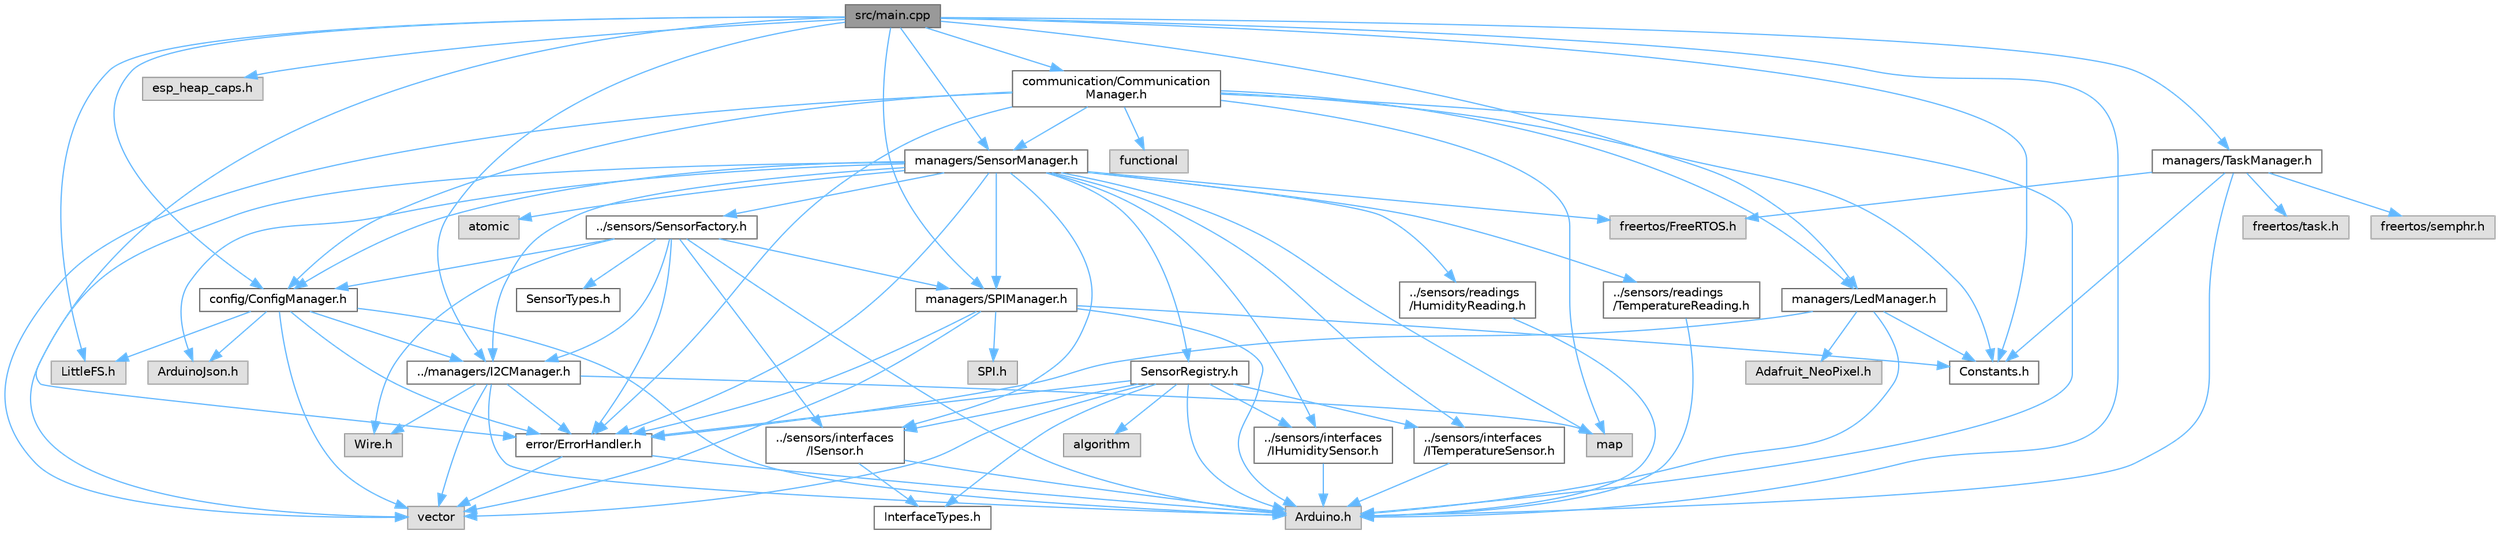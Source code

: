 digraph "src/main.cpp"
{
 // LATEX_PDF_SIZE
  bgcolor="transparent";
  edge [fontname=Helvetica,fontsize=10,labelfontname=Helvetica,labelfontsize=10];
  node [fontname=Helvetica,fontsize=10,shape=box,height=0.2,width=0.4];
  Node1 [id="Node000001",label="src/main.cpp",height=0.2,width=0.4,color="gray40", fillcolor="grey60", style="filled", fontcolor="black",tooltip=" "];
  Node1 -> Node2 [id="edge1_Node000001_Node000002",color="steelblue1",style="solid",tooltip=" "];
  Node2 [id="Node000002",label="Arduino.h",height=0.2,width=0.4,color="grey60", fillcolor="#E0E0E0", style="filled",tooltip=" "];
  Node1 -> Node3 [id="edge2_Node000001_Node000003",color="steelblue1",style="solid",tooltip=" "];
  Node3 [id="Node000003",label="LittleFS.h",height=0.2,width=0.4,color="grey60", fillcolor="#E0E0E0", style="filled",tooltip=" "];
  Node1 -> Node4 [id="edge3_Node000001_Node000004",color="steelblue1",style="solid",tooltip=" "];
  Node4 [id="Node000004",label="esp_heap_caps.h",height=0.2,width=0.4,color="grey60", fillcolor="#E0E0E0", style="filled",tooltip=" "];
  Node1 -> Node5 [id="edge4_Node000001_Node000005",color="steelblue1",style="solid",tooltip=" "];
  Node5 [id="Node000005",label="Constants.h",height=0.2,width=0.4,color="grey40", fillcolor="white", style="filled",URL="$_constants_8h.html",tooltip=" "];
  Node1 -> Node6 [id="edge5_Node000001_Node000006",color="steelblue1",style="solid",tooltip=" "];
  Node6 [id="Node000006",label="error/ErrorHandler.h",height=0.2,width=0.4,color="grey40", fillcolor="white", style="filled",URL="$_error_handler_8h.html",tooltip=" "];
  Node6 -> Node2 [id="edge6_Node000006_Node000002",color="steelblue1",style="solid",tooltip=" "];
  Node6 -> Node7 [id="edge7_Node000006_Node000007",color="steelblue1",style="solid",tooltip=" "];
  Node7 [id="Node000007",label="vector",height=0.2,width=0.4,color="grey60", fillcolor="#E0E0E0", style="filled",tooltip=" "];
  Node1 -> Node8 [id="edge8_Node000001_Node000008",color="steelblue1",style="solid",tooltip=" "];
  Node8 [id="Node000008",label="config/ConfigManager.h",height=0.2,width=0.4,color="grey40", fillcolor="white", style="filled",URL="$_config_manager_8h.html",tooltip=" "];
  Node8 -> Node2 [id="edge9_Node000008_Node000002",color="steelblue1",style="solid",tooltip=" "];
  Node8 -> Node7 [id="edge10_Node000008_Node000007",color="steelblue1",style="solid",tooltip=" "];
  Node8 -> Node3 [id="edge11_Node000008_Node000003",color="steelblue1",style="solid",tooltip=" "];
  Node8 -> Node9 [id="edge12_Node000008_Node000009",color="steelblue1",style="solid",tooltip=" "];
  Node9 [id="Node000009",label="ArduinoJson.h",height=0.2,width=0.4,color="grey60", fillcolor="#E0E0E0", style="filled",tooltip=" "];
  Node8 -> Node6 [id="edge13_Node000008_Node000006",color="steelblue1",style="solid",tooltip=" "];
  Node8 -> Node10 [id="edge14_Node000008_Node000010",color="steelblue1",style="solid",tooltip=" "];
  Node10 [id="Node000010",label="../managers/I2CManager.h",height=0.2,width=0.4,color="grey40", fillcolor="white", style="filled",URL="$_i2_c_manager_8h.html",tooltip=" "];
  Node10 -> Node2 [id="edge15_Node000010_Node000002",color="steelblue1",style="solid",tooltip=" "];
  Node10 -> Node11 [id="edge16_Node000010_Node000011",color="steelblue1",style="solid",tooltip=" "];
  Node11 [id="Node000011",label="Wire.h",height=0.2,width=0.4,color="grey60", fillcolor="#E0E0E0", style="filled",tooltip=" "];
  Node10 -> Node7 [id="edge17_Node000010_Node000007",color="steelblue1",style="solid",tooltip=" "];
  Node10 -> Node12 [id="edge18_Node000010_Node000012",color="steelblue1",style="solid",tooltip=" "];
  Node12 [id="Node000012",label="map",height=0.2,width=0.4,color="grey60", fillcolor="#E0E0E0", style="filled",tooltip=" "];
  Node10 -> Node6 [id="edge19_Node000010_Node000006",color="steelblue1",style="solid",tooltip=" "];
  Node1 -> Node10 [id="edge20_Node000001_Node000010",color="steelblue1",style="solid",tooltip=" "];
  Node1 -> Node13 [id="edge21_Node000001_Node000013",color="steelblue1",style="solid",tooltip=" "];
  Node13 [id="Node000013",label="managers/SPIManager.h",height=0.2,width=0.4,color="grey40", fillcolor="white", style="filled",URL="$_s_p_i_manager_8h.html",tooltip=" "];
  Node13 -> Node2 [id="edge22_Node000013_Node000002",color="steelblue1",style="solid",tooltip=" "];
  Node13 -> Node14 [id="edge23_Node000013_Node000014",color="steelblue1",style="solid",tooltip=" "];
  Node14 [id="Node000014",label="SPI.h",height=0.2,width=0.4,color="grey60", fillcolor="#E0E0E0", style="filled",tooltip=" "];
  Node13 -> Node7 [id="edge24_Node000013_Node000007",color="steelblue1",style="solid",tooltip=" "];
  Node13 -> Node6 [id="edge25_Node000013_Node000006",color="steelblue1",style="solid",tooltip=" "];
  Node13 -> Node5 [id="edge26_Node000013_Node000005",color="steelblue1",style="solid",tooltip=" "];
  Node1 -> Node15 [id="edge27_Node000001_Node000015",color="steelblue1",style="solid",tooltip=" "];
  Node15 [id="Node000015",label="managers/SensorManager.h",height=0.2,width=0.4,color="grey40", fillcolor="white", style="filled",URL="$_sensor_manager_8h.html",tooltip=" "];
  Node15 -> Node7 [id="edge28_Node000015_Node000007",color="steelblue1",style="solid",tooltip=" "];
  Node15 -> Node12 [id="edge29_Node000015_Node000012",color="steelblue1",style="solid",tooltip=" "];
  Node15 -> Node16 [id="edge30_Node000015_Node000016",color="steelblue1",style="solid",tooltip=" "];
  Node16 [id="Node000016",label="atomic",height=0.2,width=0.4,color="grey60", fillcolor="#E0E0E0", style="filled",tooltip=" "];
  Node15 -> Node9 [id="edge31_Node000015_Node000009",color="steelblue1",style="solid",tooltip=" "];
  Node15 -> Node17 [id="edge32_Node000015_Node000017",color="steelblue1",style="solid",tooltip=" "];
  Node17 [id="Node000017",label="freertos/FreeRTOS.h",height=0.2,width=0.4,color="grey60", fillcolor="#E0E0E0", style="filled",tooltip=" "];
  Node15 -> Node18 [id="edge33_Node000015_Node000018",color="steelblue1",style="solid",tooltip=" "];
  Node18 [id="Node000018",label="../sensors/interfaces\l/ISensor.h",height=0.2,width=0.4,color="grey40", fillcolor="white", style="filled",URL="$_i_sensor_8h.html",tooltip=" "];
  Node18 -> Node2 [id="edge34_Node000018_Node000002",color="steelblue1",style="solid",tooltip=" "];
  Node18 -> Node19 [id="edge35_Node000018_Node000019",color="steelblue1",style="solid",tooltip=" "];
  Node19 [id="Node000019",label="InterfaceTypes.h",height=0.2,width=0.4,color="grey40", fillcolor="white", style="filled",URL="$_interface_types_8h.html",tooltip=" "];
  Node15 -> Node20 [id="edge36_Node000015_Node000020",color="steelblue1",style="solid",tooltip=" "];
  Node20 [id="Node000020",label="../sensors/readings\l/TemperatureReading.h",height=0.2,width=0.4,color="grey40", fillcolor="white", style="filled",URL="$_temperature_reading_8h.html",tooltip=" "];
  Node20 -> Node2 [id="edge37_Node000020_Node000002",color="steelblue1",style="solid",tooltip=" "];
  Node15 -> Node21 [id="edge38_Node000015_Node000021",color="steelblue1",style="solid",tooltip=" "];
  Node21 [id="Node000021",label="../sensors/readings\l/HumidityReading.h",height=0.2,width=0.4,color="grey40", fillcolor="white", style="filled",URL="$_humidity_reading_8h.html",tooltip=" "];
  Node21 -> Node2 [id="edge39_Node000021_Node000002",color="steelblue1",style="solid",tooltip=" "];
  Node15 -> Node22 [id="edge40_Node000015_Node000022",color="steelblue1",style="solid",tooltip=" "];
  Node22 [id="Node000022",label="../sensors/interfaces\l/ITemperatureSensor.h",height=0.2,width=0.4,color="grey40", fillcolor="white", style="filled",URL="$_i_temperature_sensor_8h.html",tooltip=" "];
  Node22 -> Node2 [id="edge41_Node000022_Node000002",color="steelblue1",style="solid",tooltip=" "];
  Node15 -> Node23 [id="edge42_Node000015_Node000023",color="steelblue1",style="solid",tooltip=" "];
  Node23 [id="Node000023",label="../sensors/interfaces\l/IHumiditySensor.h",height=0.2,width=0.4,color="grey40", fillcolor="white", style="filled",URL="$_i_humidity_sensor_8h.html",tooltip=" "];
  Node23 -> Node2 [id="edge43_Node000023_Node000002",color="steelblue1",style="solid",tooltip=" "];
  Node15 -> Node24 [id="edge44_Node000015_Node000024",color="steelblue1",style="solid",tooltip=" "];
  Node24 [id="Node000024",label="../sensors/SensorFactory.h",height=0.2,width=0.4,color="grey40", fillcolor="white", style="filled",URL="$_sensor_factory_8h.html",tooltip=" "];
  Node24 -> Node2 [id="edge45_Node000024_Node000002",color="steelblue1",style="solid",tooltip=" "];
  Node24 -> Node11 [id="edge46_Node000024_Node000011",color="steelblue1",style="solid",tooltip=" "];
  Node24 -> Node18 [id="edge47_Node000024_Node000018",color="steelblue1",style="solid",tooltip=" "];
  Node24 -> Node8 [id="edge48_Node000024_Node000008",color="steelblue1",style="solid",tooltip=" "];
  Node24 -> Node6 [id="edge49_Node000024_Node000006",color="steelblue1",style="solid",tooltip=" "];
  Node24 -> Node10 [id="edge50_Node000024_Node000010",color="steelblue1",style="solid",tooltip=" "];
  Node24 -> Node13 [id="edge51_Node000024_Node000013",color="steelblue1",style="solid",tooltip=" "];
  Node24 -> Node25 [id="edge52_Node000024_Node000025",color="steelblue1",style="solid",tooltip=" "];
  Node25 [id="Node000025",label="SensorTypes.h",height=0.2,width=0.4,color="grey40", fillcolor="white", style="filled",URL="$_sensor_types_8h.html",tooltip=" "];
  Node15 -> Node26 [id="edge53_Node000015_Node000026",color="steelblue1",style="solid",tooltip=" "];
  Node26 [id="Node000026",label="SensorRegistry.h",height=0.2,width=0.4,color="grey40", fillcolor="white", style="filled",URL="$_sensor_registry_8h.html",tooltip=" "];
  Node26 -> Node2 [id="edge54_Node000026_Node000002",color="steelblue1",style="solid",tooltip=" "];
  Node26 -> Node7 [id="edge55_Node000026_Node000007",color="steelblue1",style="solid",tooltip=" "];
  Node26 -> Node27 [id="edge56_Node000026_Node000027",color="steelblue1",style="solid",tooltip=" "];
  Node27 [id="Node000027",label="algorithm",height=0.2,width=0.4,color="grey60", fillcolor="#E0E0E0", style="filled",tooltip=" "];
  Node26 -> Node18 [id="edge57_Node000026_Node000018",color="steelblue1",style="solid",tooltip=" "];
  Node26 -> Node22 [id="edge58_Node000026_Node000022",color="steelblue1",style="solid",tooltip=" "];
  Node26 -> Node23 [id="edge59_Node000026_Node000023",color="steelblue1",style="solid",tooltip=" "];
  Node26 -> Node19 [id="edge60_Node000026_Node000019",color="steelblue1",style="solid",tooltip=" "];
  Node26 -> Node6 [id="edge61_Node000026_Node000006",color="steelblue1",style="solid",tooltip=" "];
  Node15 -> Node10 [id="edge62_Node000015_Node000010",color="steelblue1",style="solid",tooltip=" "];
  Node15 -> Node13 [id="edge63_Node000015_Node000013",color="steelblue1",style="solid",tooltip=" "];
  Node15 -> Node8 [id="edge64_Node000015_Node000008",color="steelblue1",style="solid",tooltip=" "];
  Node15 -> Node6 [id="edge65_Node000015_Node000006",color="steelblue1",style="solid",tooltip=" "];
  Node1 -> Node28 [id="edge66_Node000001_Node000028",color="steelblue1",style="solid",tooltip=" "];
  Node28 [id="Node000028",label="managers/LedManager.h",height=0.2,width=0.4,color="grey40", fillcolor="white", style="filled",URL="$_led_manager_8h.html",tooltip=" "];
  Node28 -> Node2 [id="edge67_Node000028_Node000002",color="steelblue1",style="solid",tooltip=" "];
  Node28 -> Node29 [id="edge68_Node000028_Node000029",color="steelblue1",style="solid",tooltip=" "];
  Node29 [id="Node000029",label="Adafruit_NeoPixel.h",height=0.2,width=0.4,color="grey60", fillcolor="#E0E0E0", style="filled",tooltip=" "];
  Node28 -> Node6 [id="edge69_Node000028_Node000006",color="steelblue1",style="solid",tooltip=" "];
  Node28 -> Node5 [id="edge70_Node000028_Node000005",color="steelblue1",style="solid",tooltip=" "];
  Node1 -> Node30 [id="edge71_Node000001_Node000030",color="steelblue1",style="solid",tooltip=" "];
  Node30 [id="Node000030",label="managers/TaskManager.h",height=0.2,width=0.4,color="grey40", fillcolor="white", style="filled",URL="$_task_manager_8h.html",tooltip=" "];
  Node30 -> Node2 [id="edge72_Node000030_Node000002",color="steelblue1",style="solid",tooltip=" "];
  Node30 -> Node17 [id="edge73_Node000030_Node000017",color="steelblue1",style="solid",tooltip=" "];
  Node30 -> Node31 [id="edge74_Node000030_Node000031",color="steelblue1",style="solid",tooltip=" "];
  Node31 [id="Node000031",label="freertos/task.h",height=0.2,width=0.4,color="grey60", fillcolor="#E0E0E0", style="filled",tooltip=" "];
  Node30 -> Node32 [id="edge75_Node000030_Node000032",color="steelblue1",style="solid",tooltip=" "];
  Node32 [id="Node000032",label="freertos/semphr.h",height=0.2,width=0.4,color="grey60", fillcolor="#E0E0E0", style="filled",tooltip=" "];
  Node30 -> Node5 [id="edge76_Node000030_Node000005",color="steelblue1",style="solid",tooltip=" "];
  Node1 -> Node33 [id="edge77_Node000001_Node000033",color="steelblue1",style="solid",tooltip=" "];
  Node33 [id="Node000033",label="communication/Communication\lManager.h",height=0.2,width=0.4,color="grey40", fillcolor="white", style="filled",URL="$_communication_manager_8h.html",tooltip=" "];
  Node33 -> Node2 [id="edge78_Node000033_Node000002",color="steelblue1",style="solid",tooltip=" "];
  Node33 -> Node12 [id="edge79_Node000033_Node000012",color="steelblue1",style="solid",tooltip=" "];
  Node33 -> Node34 [id="edge80_Node000033_Node000034",color="steelblue1",style="solid",tooltip=" "];
  Node34 [id="Node000034",label="functional",height=0.2,width=0.4,color="grey60", fillcolor="#E0E0E0", style="filled",tooltip=" "];
  Node33 -> Node7 [id="edge81_Node000033_Node000007",color="steelblue1",style="solid",tooltip=" "];
  Node33 -> Node5 [id="edge82_Node000033_Node000005",color="steelblue1",style="solid",tooltip=" "];
  Node33 -> Node15 [id="edge83_Node000033_Node000015",color="steelblue1",style="solid",tooltip=" "];
  Node33 -> Node8 [id="edge84_Node000033_Node000008",color="steelblue1",style="solid",tooltip=" "];
  Node33 -> Node6 [id="edge85_Node000033_Node000006",color="steelblue1",style="solid",tooltip=" "];
  Node33 -> Node28 [id="edge86_Node000033_Node000028",color="steelblue1",style="solid",tooltip=" "];
}
